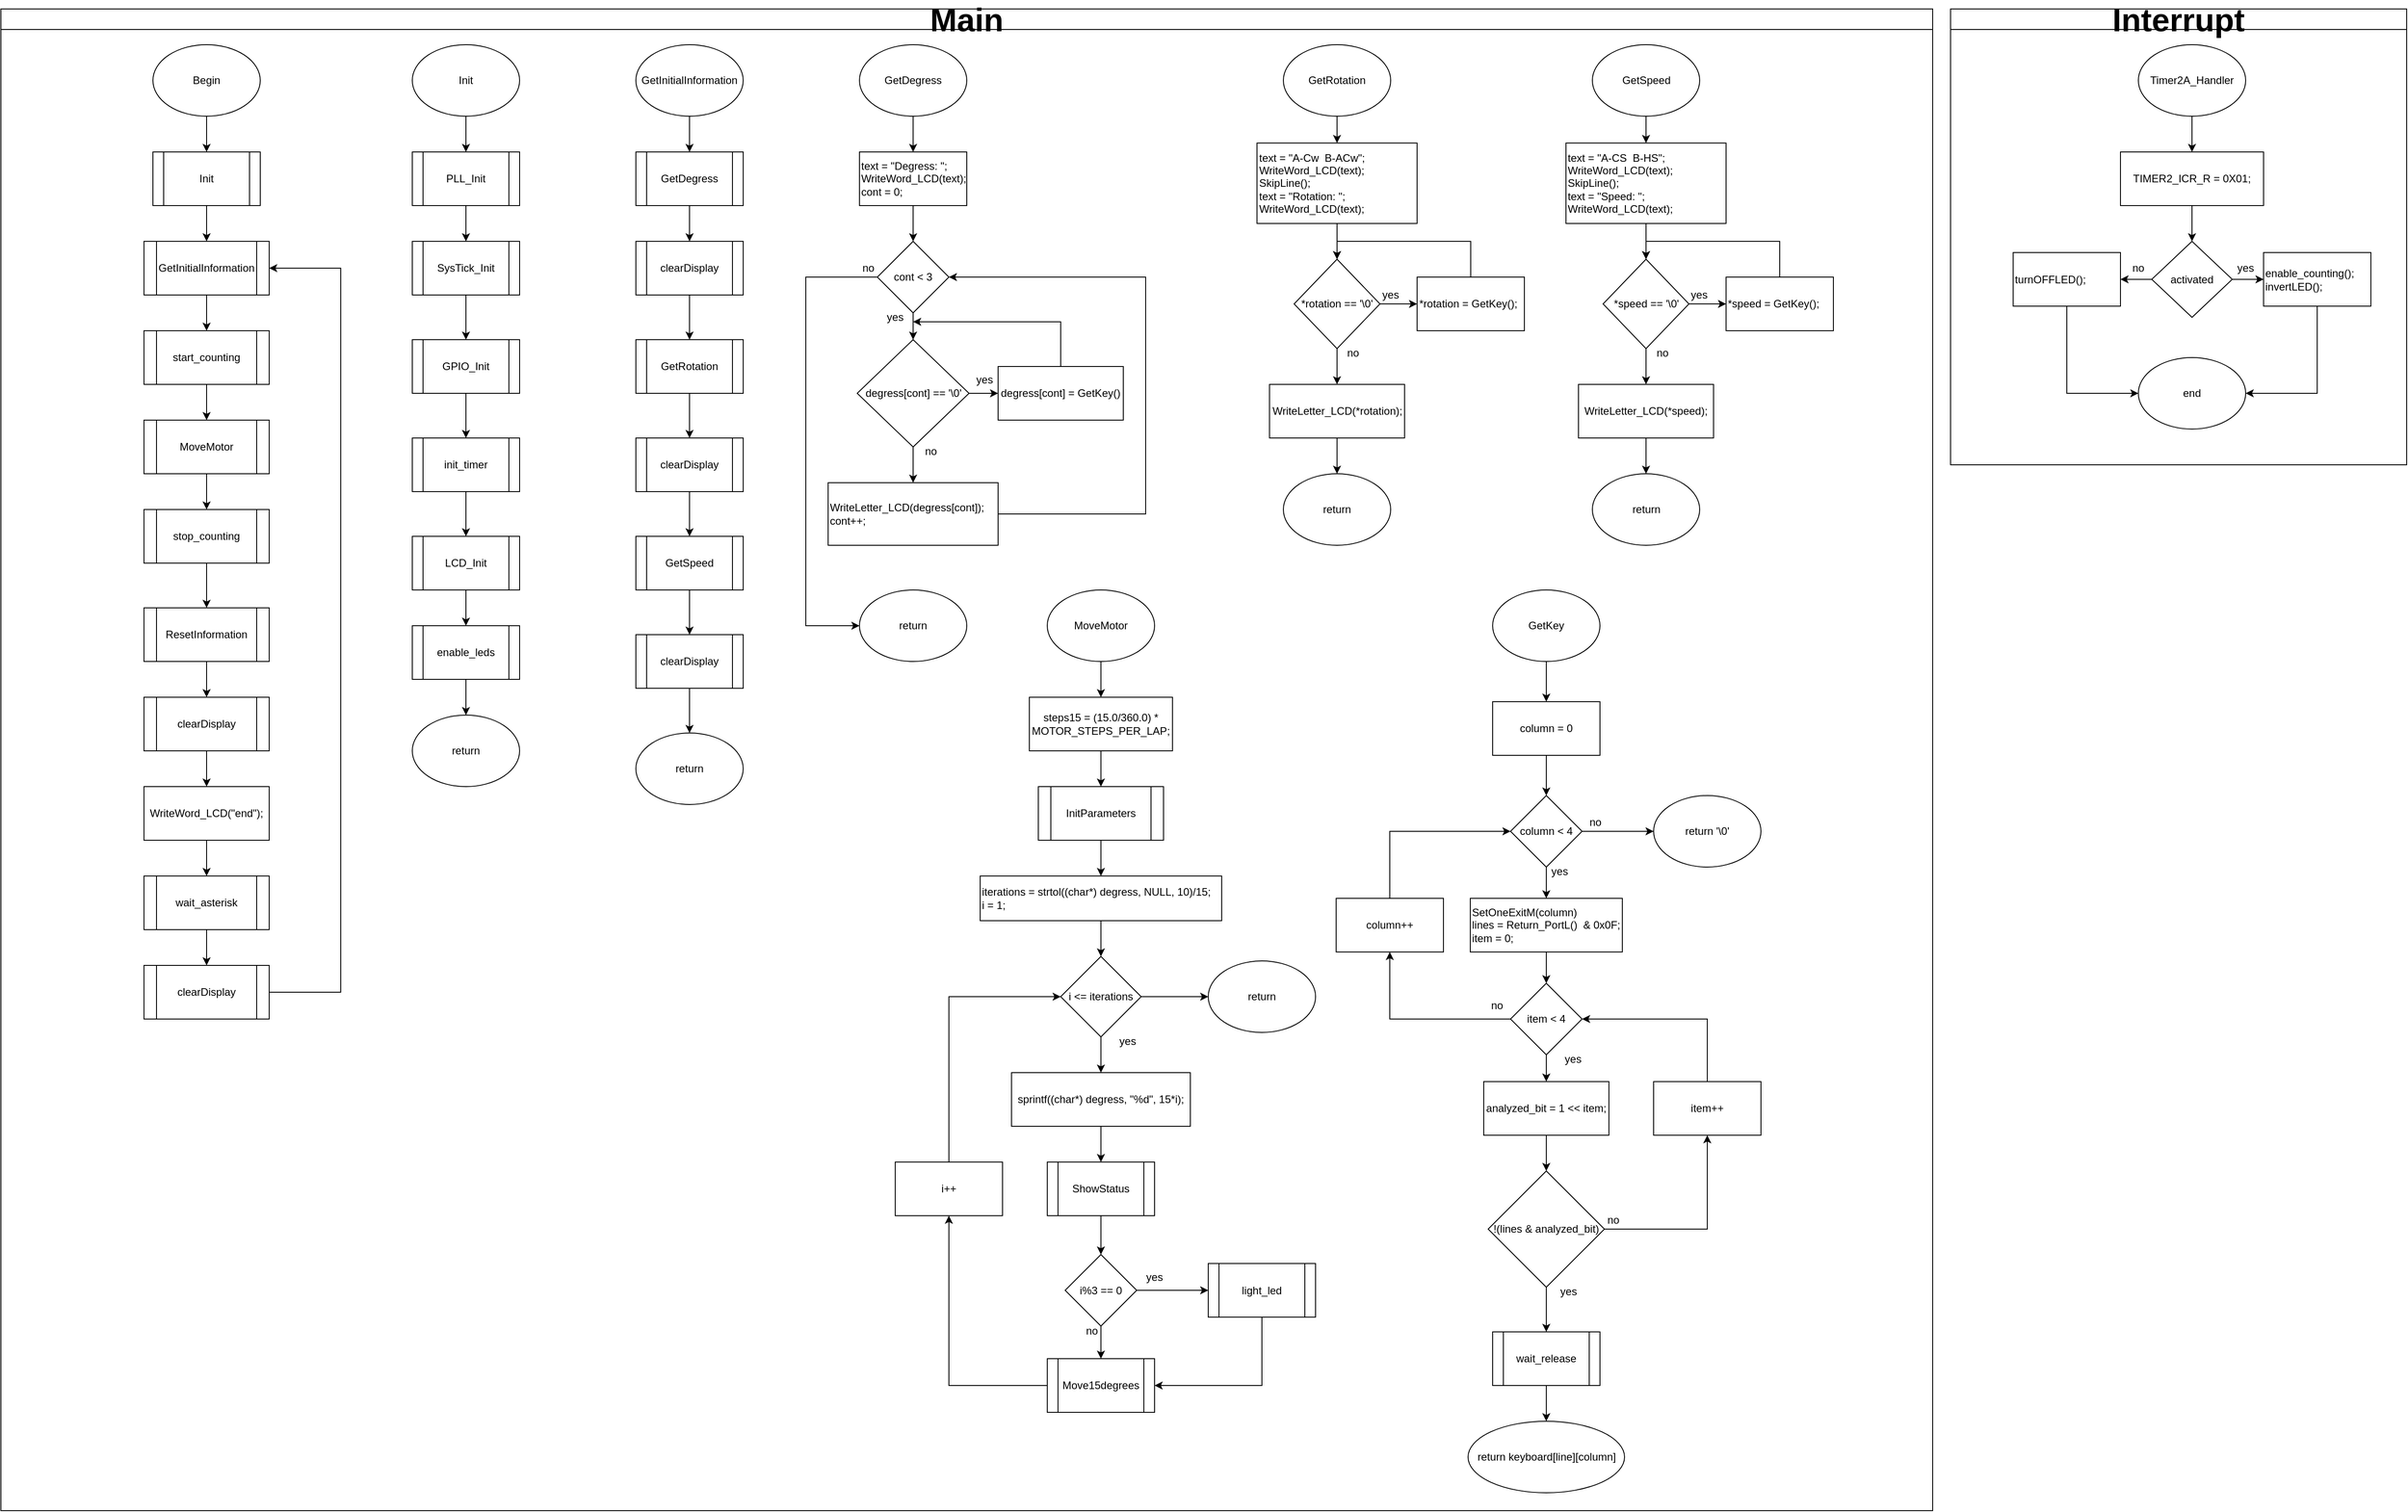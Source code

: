 <mxfile version="27.0.2">
  <diagram name="Página-1" id="Y13zEhSUvKyA1kbf8jqm">
    <mxGraphModel dx="2852" dy="1682" grid="1" gridSize="10" guides="1" tooltips="1" connect="1" arrows="1" fold="1" page="1" pageScale="1" pageWidth="827" pageHeight="1169" math="0" shadow="0">
      <root>
        <mxCell id="0" />
        <mxCell id="1" parent="0" />
        <mxCell id="wUy12PtvqzkG1ojgJyZm-18" style="edgeStyle=orthogonalEdgeStyle;rounded=0;orthogonalLoop=1;jettySize=auto;html=1;exitX=0.5;exitY=1;exitDx=0;exitDy=0;entryX=0.5;entryY=0;entryDx=0;entryDy=0;" parent="1" source="wUy12PtvqzkG1ojgJyZm-1" target="wUy12PtvqzkG1ojgJyZm-3" edge="1">
          <mxGeometry relative="1" as="geometry" />
        </mxCell>
        <mxCell id="wUy12PtvqzkG1ojgJyZm-1" value="Begin" style="ellipse;whiteSpace=wrap;html=1;" parent="1" vertex="1">
          <mxGeometry x="270" y="50" width="120" height="80" as="geometry" />
        </mxCell>
        <mxCell id="wUy12PtvqzkG1ojgJyZm-128" style="edgeStyle=orthogonalEdgeStyle;rounded=0;orthogonalLoop=1;jettySize=auto;html=1;exitX=0.5;exitY=1;exitDx=0;exitDy=0;entryX=0.5;entryY=0;entryDx=0;entryDy=0;" parent="1" source="wUy12PtvqzkG1ojgJyZm-3" target="wUy12PtvqzkG1ojgJyZm-19" edge="1">
          <mxGeometry relative="1" as="geometry" />
        </mxCell>
        <mxCell id="wUy12PtvqzkG1ojgJyZm-3" value="Init" style="shape=process;whiteSpace=wrap;html=1;backgroundOutline=1;" parent="1" vertex="1">
          <mxGeometry x="270" y="170" width="120" height="60" as="geometry" />
        </mxCell>
        <mxCell id="wUy12PtvqzkG1ojgJyZm-12" style="edgeStyle=orthogonalEdgeStyle;rounded=0;orthogonalLoop=1;jettySize=auto;html=1;exitX=0.5;exitY=1;exitDx=0;exitDy=0;entryX=0.5;entryY=0;entryDx=0;entryDy=0;" parent="1" source="wUy12PtvqzkG1ojgJyZm-6" target="wUy12PtvqzkG1ojgJyZm-7" edge="1">
          <mxGeometry relative="1" as="geometry" />
        </mxCell>
        <mxCell id="wUy12PtvqzkG1ojgJyZm-6" value="Init" style="ellipse;whiteSpace=wrap;html=1;" parent="1" vertex="1">
          <mxGeometry x="560" y="50" width="120" height="80" as="geometry" />
        </mxCell>
        <mxCell id="wUy12PtvqzkG1ojgJyZm-13" style="edgeStyle=orthogonalEdgeStyle;rounded=0;orthogonalLoop=1;jettySize=auto;html=1;exitX=0.5;exitY=1;exitDx=0;exitDy=0;entryX=0.5;entryY=0;entryDx=0;entryDy=0;" parent="1" source="wUy12PtvqzkG1ojgJyZm-7" target="wUy12PtvqzkG1ojgJyZm-8" edge="1">
          <mxGeometry relative="1" as="geometry" />
        </mxCell>
        <mxCell id="wUy12PtvqzkG1ojgJyZm-7" value="PLL_Init" style="shape=process;whiteSpace=wrap;html=1;backgroundOutline=1;" parent="1" vertex="1">
          <mxGeometry x="560" y="170" width="120" height="60" as="geometry" />
        </mxCell>
        <mxCell id="wUy12PtvqzkG1ojgJyZm-14" style="edgeStyle=orthogonalEdgeStyle;rounded=0;orthogonalLoop=1;jettySize=auto;html=1;exitX=0.5;exitY=1;exitDx=0;exitDy=0;entryX=0.5;entryY=0;entryDx=0;entryDy=0;" parent="1" source="wUy12PtvqzkG1ojgJyZm-8" target="wUy12PtvqzkG1ojgJyZm-9" edge="1">
          <mxGeometry relative="1" as="geometry" />
        </mxCell>
        <mxCell id="wUy12PtvqzkG1ojgJyZm-8" value="SysTick_Init" style="shape=process;whiteSpace=wrap;html=1;backgroundOutline=1;" parent="1" vertex="1">
          <mxGeometry x="560" y="270" width="120" height="60" as="geometry" />
        </mxCell>
        <mxCell id="Bf1PdaGu2HDzw7wM5zyE-2" style="edgeStyle=orthogonalEdgeStyle;rounded=0;orthogonalLoop=1;jettySize=auto;html=1;exitX=0.5;exitY=1;exitDx=0;exitDy=0;entryX=0.5;entryY=0;entryDx=0;entryDy=0;" edge="1" parent="1" source="wUy12PtvqzkG1ojgJyZm-9" target="Bf1PdaGu2HDzw7wM5zyE-1">
          <mxGeometry relative="1" as="geometry" />
        </mxCell>
        <mxCell id="wUy12PtvqzkG1ojgJyZm-9" value="GPIO_Init" style="shape=process;whiteSpace=wrap;html=1;backgroundOutline=1;" parent="1" vertex="1">
          <mxGeometry x="560" y="380" width="120" height="60" as="geometry" />
        </mxCell>
        <mxCell id="Kmnybp7kCk9ve4D-O_ol-2" style="edgeStyle=orthogonalEdgeStyle;rounded=0;orthogonalLoop=1;jettySize=auto;html=1;exitX=0.5;exitY=1;exitDx=0;exitDy=0;entryX=0.5;entryY=0;entryDx=0;entryDy=0;" parent="1" source="wUy12PtvqzkG1ojgJyZm-10" target="Kmnybp7kCk9ve4D-O_ol-1" edge="1">
          <mxGeometry relative="1" as="geometry" />
        </mxCell>
        <mxCell id="wUy12PtvqzkG1ojgJyZm-10" value="LCD_Init" style="shape=process;whiteSpace=wrap;html=1;backgroundOutline=1;" parent="1" vertex="1">
          <mxGeometry x="560" y="600" width="120" height="60" as="geometry" />
        </mxCell>
        <mxCell id="wUy12PtvqzkG1ojgJyZm-16" value="return" style="ellipse;whiteSpace=wrap;html=1;" parent="1" vertex="1">
          <mxGeometry x="560" y="800" width="120" height="80" as="geometry" />
        </mxCell>
        <mxCell id="Bf1PdaGu2HDzw7wM5zyE-5" style="edgeStyle=orthogonalEdgeStyle;rounded=0;orthogonalLoop=1;jettySize=auto;html=1;exitX=0.5;exitY=1;exitDx=0;exitDy=0;entryX=0.5;entryY=0;entryDx=0;entryDy=0;" edge="1" parent="1" source="wUy12PtvqzkG1ojgJyZm-19" target="Bf1PdaGu2HDzw7wM5zyE-4">
          <mxGeometry relative="1" as="geometry" />
        </mxCell>
        <mxCell id="wUy12PtvqzkG1ojgJyZm-19" value="GetInitialInformation" style="shape=process;whiteSpace=wrap;html=1;backgroundOutline=1;" parent="1" vertex="1">
          <mxGeometry x="260" y="270" width="140" height="60" as="geometry" />
        </mxCell>
        <mxCell id="wUy12PtvqzkG1ojgJyZm-30" style="edgeStyle=orthogonalEdgeStyle;rounded=0;orthogonalLoop=1;jettySize=auto;html=1;exitX=0.5;exitY=1;exitDx=0;exitDy=0;entryX=0.5;entryY=0;entryDx=0;entryDy=0;" parent="1" source="wUy12PtvqzkG1ojgJyZm-20" target="wUy12PtvqzkG1ojgJyZm-21" edge="1">
          <mxGeometry relative="1" as="geometry" />
        </mxCell>
        <mxCell id="wUy12PtvqzkG1ojgJyZm-20" value="GetInitialInformation" style="ellipse;whiteSpace=wrap;html=1;" parent="1" vertex="1">
          <mxGeometry x="810" y="50" width="120" height="80" as="geometry" />
        </mxCell>
        <mxCell id="wUy12PtvqzkG1ojgJyZm-31" style="edgeStyle=orthogonalEdgeStyle;rounded=0;orthogonalLoop=1;jettySize=auto;html=1;exitX=0.5;exitY=1;exitDx=0;exitDy=0;entryX=0.5;entryY=0;entryDx=0;entryDy=0;" parent="1" source="wUy12PtvqzkG1ojgJyZm-21" target="wUy12PtvqzkG1ojgJyZm-23" edge="1">
          <mxGeometry relative="1" as="geometry" />
        </mxCell>
        <mxCell id="wUy12PtvqzkG1ojgJyZm-21" value="GetDegress" style="shape=process;whiteSpace=wrap;html=1;backgroundOutline=1;" parent="1" vertex="1">
          <mxGeometry x="810" y="170" width="120" height="60" as="geometry" />
        </mxCell>
        <mxCell id="wUy12PtvqzkG1ojgJyZm-32" style="edgeStyle=orthogonalEdgeStyle;rounded=0;orthogonalLoop=1;jettySize=auto;html=1;exitX=0.5;exitY=1;exitDx=0;exitDy=0;entryX=0.5;entryY=0;entryDx=0;entryDy=0;" parent="1" source="wUy12PtvqzkG1ojgJyZm-23" target="wUy12PtvqzkG1ojgJyZm-24" edge="1">
          <mxGeometry relative="1" as="geometry" />
        </mxCell>
        <mxCell id="wUy12PtvqzkG1ojgJyZm-23" value="clearDisplay" style="shape=process;whiteSpace=wrap;html=1;backgroundOutline=1;" parent="1" vertex="1">
          <mxGeometry x="810" y="270" width="120" height="60" as="geometry" />
        </mxCell>
        <mxCell id="wUy12PtvqzkG1ojgJyZm-33" style="edgeStyle=orthogonalEdgeStyle;rounded=0;orthogonalLoop=1;jettySize=auto;html=1;exitX=0.5;exitY=1;exitDx=0;exitDy=0;entryX=0.5;entryY=0;entryDx=0;entryDy=0;" parent="1" source="wUy12PtvqzkG1ojgJyZm-24" target="wUy12PtvqzkG1ojgJyZm-25" edge="1">
          <mxGeometry relative="1" as="geometry" />
        </mxCell>
        <mxCell id="wUy12PtvqzkG1ojgJyZm-24" value="GetRotation" style="shape=process;whiteSpace=wrap;html=1;backgroundOutline=1;" parent="1" vertex="1">
          <mxGeometry x="810" y="380" width="120" height="60" as="geometry" />
        </mxCell>
        <mxCell id="wUy12PtvqzkG1ojgJyZm-34" style="edgeStyle=orthogonalEdgeStyle;rounded=0;orthogonalLoop=1;jettySize=auto;html=1;exitX=0.5;exitY=1;exitDx=0;exitDy=0;entryX=0.5;entryY=0;entryDx=0;entryDy=0;" parent="1" source="wUy12PtvqzkG1ojgJyZm-25" target="wUy12PtvqzkG1ojgJyZm-26" edge="1">
          <mxGeometry relative="1" as="geometry" />
        </mxCell>
        <mxCell id="wUy12PtvqzkG1ojgJyZm-25" value="clearDisplay" style="shape=process;whiteSpace=wrap;html=1;backgroundOutline=1;" parent="1" vertex="1">
          <mxGeometry x="810" y="490" width="120" height="60" as="geometry" />
        </mxCell>
        <mxCell id="wUy12PtvqzkG1ojgJyZm-35" style="edgeStyle=orthogonalEdgeStyle;rounded=0;orthogonalLoop=1;jettySize=auto;html=1;exitX=0.5;exitY=1;exitDx=0;exitDy=0;entryX=0.5;entryY=0;entryDx=0;entryDy=0;" parent="1" source="wUy12PtvqzkG1ojgJyZm-26" target="wUy12PtvqzkG1ojgJyZm-27" edge="1">
          <mxGeometry relative="1" as="geometry" />
        </mxCell>
        <mxCell id="wUy12PtvqzkG1ojgJyZm-26" value="GetSpeed" style="shape=process;whiteSpace=wrap;html=1;backgroundOutline=1;" parent="1" vertex="1">
          <mxGeometry x="810" y="600" width="120" height="60" as="geometry" />
        </mxCell>
        <mxCell id="wUy12PtvqzkG1ojgJyZm-36" style="edgeStyle=orthogonalEdgeStyle;rounded=0;orthogonalLoop=1;jettySize=auto;html=1;exitX=0.5;exitY=1;exitDx=0;exitDy=0;entryX=0.5;entryY=0;entryDx=0;entryDy=0;" parent="1" source="wUy12PtvqzkG1ojgJyZm-27" target="wUy12PtvqzkG1ojgJyZm-29" edge="1">
          <mxGeometry relative="1" as="geometry" />
        </mxCell>
        <mxCell id="wUy12PtvqzkG1ojgJyZm-27" value="clearDisplay" style="shape=process;whiteSpace=wrap;html=1;backgroundOutline=1;" parent="1" vertex="1">
          <mxGeometry x="810" y="710" width="120" height="60" as="geometry" />
        </mxCell>
        <mxCell id="wUy12PtvqzkG1ojgJyZm-29" value="return" style="ellipse;whiteSpace=wrap;html=1;" parent="1" vertex="1">
          <mxGeometry x="810" y="820" width="120" height="80" as="geometry" />
        </mxCell>
        <mxCell id="wUy12PtvqzkG1ojgJyZm-50" style="edgeStyle=orthogonalEdgeStyle;rounded=0;orthogonalLoop=1;jettySize=auto;html=1;exitX=0.5;exitY=1;exitDx=0;exitDy=0;entryX=0.5;entryY=0;entryDx=0;entryDy=0;" parent="1" source="wUy12PtvqzkG1ojgJyZm-37" target="wUy12PtvqzkG1ojgJyZm-38" edge="1">
          <mxGeometry relative="1" as="geometry" />
        </mxCell>
        <mxCell id="wUy12PtvqzkG1ojgJyZm-37" value="GetDegress" style="ellipse;whiteSpace=wrap;html=1;" parent="1" vertex="1">
          <mxGeometry x="1060" y="50" width="120" height="80" as="geometry" />
        </mxCell>
        <mxCell id="wUy12PtvqzkG1ojgJyZm-51" style="edgeStyle=orthogonalEdgeStyle;rounded=0;orthogonalLoop=1;jettySize=auto;html=1;exitX=0.5;exitY=1;exitDx=0;exitDy=0;entryX=0.5;entryY=0;entryDx=0;entryDy=0;" parent="1" source="wUy12PtvqzkG1ojgJyZm-38" target="wUy12PtvqzkG1ojgJyZm-40" edge="1">
          <mxGeometry relative="1" as="geometry" />
        </mxCell>
        <mxCell id="wUy12PtvqzkG1ojgJyZm-38" value="text = &quot;Degress: &quot;;&lt;div&gt;WriteWord_LCD(text);&lt;/div&gt;&lt;div style=&quot;&quot;&gt;cont = 0;&lt;/div&gt;" style="rounded=0;whiteSpace=wrap;html=1;align=left;" parent="1" vertex="1">
          <mxGeometry x="1060" y="170" width="120" height="60" as="geometry" />
        </mxCell>
        <mxCell id="wUy12PtvqzkG1ojgJyZm-47" style="edgeStyle=orthogonalEdgeStyle;rounded=0;orthogonalLoop=1;jettySize=auto;html=1;exitX=0.5;exitY=1;exitDx=0;exitDy=0;entryX=0.5;entryY=0;entryDx=0;entryDy=0;" parent="1" source="wUy12PtvqzkG1ojgJyZm-40" target="wUy12PtvqzkG1ojgJyZm-41" edge="1">
          <mxGeometry relative="1" as="geometry" />
        </mxCell>
        <mxCell id="wUy12PtvqzkG1ojgJyZm-53" style="edgeStyle=orthogonalEdgeStyle;rounded=0;orthogonalLoop=1;jettySize=auto;html=1;exitX=0;exitY=0.5;exitDx=0;exitDy=0;entryX=0;entryY=0.5;entryDx=0;entryDy=0;" parent="1" source="wUy12PtvqzkG1ojgJyZm-40" target="wUy12PtvqzkG1ojgJyZm-52" edge="1">
          <mxGeometry relative="1" as="geometry">
            <Array as="points">
              <mxPoint x="1000" y="310" />
              <mxPoint x="1000" y="700" />
            </Array>
          </mxGeometry>
        </mxCell>
        <mxCell id="wUy12PtvqzkG1ojgJyZm-40" value="cont &amp;lt; 3" style="rhombus;whiteSpace=wrap;html=1;" parent="1" vertex="1">
          <mxGeometry x="1080" y="270" width="80" height="80" as="geometry" />
        </mxCell>
        <mxCell id="wUy12PtvqzkG1ojgJyZm-45" style="edgeStyle=orthogonalEdgeStyle;rounded=0;orthogonalLoop=1;jettySize=auto;html=1;exitX=1;exitY=0.5;exitDx=0;exitDy=0;entryX=0;entryY=0.5;entryDx=0;entryDy=0;" parent="1" source="wUy12PtvqzkG1ojgJyZm-41" target="wUy12PtvqzkG1ojgJyZm-43" edge="1">
          <mxGeometry relative="1" as="geometry" />
        </mxCell>
        <mxCell id="wUy12PtvqzkG1ojgJyZm-48" style="edgeStyle=orthogonalEdgeStyle;rounded=0;orthogonalLoop=1;jettySize=auto;html=1;exitX=0.5;exitY=1;exitDx=0;exitDy=0;entryX=0.5;entryY=0;entryDx=0;entryDy=0;" parent="1" source="wUy12PtvqzkG1ojgJyZm-41" target="wUy12PtvqzkG1ojgJyZm-44" edge="1">
          <mxGeometry relative="1" as="geometry" />
        </mxCell>
        <mxCell id="wUy12PtvqzkG1ojgJyZm-41" value="degress[cont] == &#39;\0&#39;" style="rhombus;whiteSpace=wrap;html=1;" parent="1" vertex="1">
          <mxGeometry x="1057.5" y="380" width="125" height="120" as="geometry" />
        </mxCell>
        <mxCell id="wUy12PtvqzkG1ojgJyZm-46" style="edgeStyle=orthogonalEdgeStyle;rounded=0;orthogonalLoop=1;jettySize=auto;html=1;exitX=0.5;exitY=0;exitDx=0;exitDy=0;entryX=0.5;entryY=0;entryDx=0;entryDy=0;" parent="1" source="wUy12PtvqzkG1ojgJyZm-43" edge="1">
          <mxGeometry relative="1" as="geometry">
            <mxPoint x="1285" y="390" as="sourcePoint" />
            <mxPoint x="1120" y="360" as="targetPoint" />
            <Array as="points">
              <mxPoint x="1285" y="360" />
            </Array>
          </mxGeometry>
        </mxCell>
        <mxCell id="wUy12PtvqzkG1ojgJyZm-43" value="degress[cont] = GetKey()" style="rounded=0;whiteSpace=wrap;html=1;" parent="1" vertex="1">
          <mxGeometry x="1215" y="410" width="140" height="60" as="geometry" />
        </mxCell>
        <mxCell id="wUy12PtvqzkG1ojgJyZm-49" style="edgeStyle=orthogonalEdgeStyle;rounded=0;orthogonalLoop=1;jettySize=auto;html=1;exitX=1;exitY=0.5;exitDx=0;exitDy=0;entryX=1;entryY=0.5;entryDx=0;entryDy=0;" parent="1" source="wUy12PtvqzkG1ojgJyZm-44" target="wUy12PtvqzkG1ojgJyZm-40" edge="1">
          <mxGeometry relative="1" as="geometry">
            <Array as="points">
              <mxPoint x="1380" y="575" />
              <mxPoint x="1380" y="310" />
            </Array>
          </mxGeometry>
        </mxCell>
        <mxCell id="wUy12PtvqzkG1ojgJyZm-44" value="WriteLetter_LCD(degress[cont]);&lt;div&gt;cont++;&lt;/div&gt;" style="rounded=0;whiteSpace=wrap;html=1;align=left;" parent="1" vertex="1">
          <mxGeometry x="1025" y="540" width="190" height="70" as="geometry" />
        </mxCell>
        <mxCell id="wUy12PtvqzkG1ojgJyZm-52" value="return" style="ellipse;whiteSpace=wrap;html=1;" parent="1" vertex="1">
          <mxGeometry x="1060" y="660" width="120" height="80" as="geometry" />
        </mxCell>
        <mxCell id="wUy12PtvqzkG1ojgJyZm-54" value="yes" style="text;html=1;align=center;verticalAlign=middle;whiteSpace=wrap;rounded=0;" parent="1" vertex="1">
          <mxGeometry x="1070" y="340" width="60" height="30" as="geometry" />
        </mxCell>
        <mxCell id="wUy12PtvqzkG1ojgJyZm-56" value="yes" style="text;html=1;align=center;verticalAlign=middle;whiteSpace=wrap;rounded=0;" parent="1" vertex="1">
          <mxGeometry x="1170" y="410" width="60" height="30" as="geometry" />
        </mxCell>
        <mxCell id="wUy12PtvqzkG1ojgJyZm-57" value="no" style="text;html=1;align=center;verticalAlign=middle;whiteSpace=wrap;rounded=0;" parent="1" vertex="1">
          <mxGeometry x="1040" y="285" width="60" height="30" as="geometry" />
        </mxCell>
        <mxCell id="wUy12PtvqzkG1ojgJyZm-59" value="no" style="text;html=1;align=center;verticalAlign=middle;whiteSpace=wrap;rounded=0;" parent="1" vertex="1">
          <mxGeometry x="1110" y="490" width="60" height="30" as="geometry" />
        </mxCell>
        <mxCell id="wUy12PtvqzkG1ojgJyZm-66" style="edgeStyle=orthogonalEdgeStyle;rounded=0;orthogonalLoop=1;jettySize=auto;html=1;exitX=0.5;exitY=1;exitDx=0;exitDy=0;entryX=0.5;entryY=0;entryDx=0;entryDy=0;" parent="1" source="wUy12PtvqzkG1ojgJyZm-61" target="wUy12PtvqzkG1ojgJyZm-63" edge="1">
          <mxGeometry relative="1" as="geometry" />
        </mxCell>
        <mxCell id="wUy12PtvqzkG1ojgJyZm-61" value="GetRotation" style="ellipse;whiteSpace=wrap;html=1;" parent="1" vertex="1">
          <mxGeometry x="1534" y="50" width="120" height="80" as="geometry" />
        </mxCell>
        <mxCell id="wUy12PtvqzkG1ojgJyZm-67" style="edgeStyle=orthogonalEdgeStyle;rounded=0;orthogonalLoop=1;jettySize=auto;html=1;exitX=0.5;exitY=1;exitDx=0;exitDy=0;entryX=0.5;entryY=0;entryDx=0;entryDy=0;" parent="1" source="wUy12PtvqzkG1ojgJyZm-63" target="wUy12PtvqzkG1ojgJyZm-64" edge="1">
          <mxGeometry relative="1" as="geometry" />
        </mxCell>
        <mxCell id="wUy12PtvqzkG1ojgJyZm-63" value="text = &quot;A-Cw&amp;nbsp; B-ACw&quot;;&lt;div&gt;WriteWord_LCD(text);&lt;/div&gt;&lt;div&gt;SkipLine();&lt;/div&gt;&lt;div&gt;text = &quot;Rotation: &quot;;&lt;/div&gt;&lt;div style=&quot;&quot;&gt;WriteWord_LCD(text);&lt;/div&gt;" style="rounded=0;whiteSpace=wrap;html=1;align=left;" parent="1" vertex="1">
          <mxGeometry x="1504.5" y="160" width="179" height="90" as="geometry" />
        </mxCell>
        <mxCell id="wUy12PtvqzkG1ojgJyZm-68" style="edgeStyle=orthogonalEdgeStyle;rounded=0;orthogonalLoop=1;jettySize=auto;html=1;exitX=1;exitY=0.5;exitDx=0;exitDy=0;entryX=0;entryY=0.5;entryDx=0;entryDy=0;" parent="1" source="wUy12PtvqzkG1ojgJyZm-64" target="wUy12PtvqzkG1ojgJyZm-65" edge="1">
          <mxGeometry relative="1" as="geometry" />
        </mxCell>
        <mxCell id="wUy12PtvqzkG1ojgJyZm-72" style="edgeStyle=orthogonalEdgeStyle;rounded=0;orthogonalLoop=1;jettySize=auto;html=1;exitX=0.5;exitY=1;exitDx=0;exitDy=0;entryX=0.5;entryY=0;entryDx=0;entryDy=0;" parent="1" source="wUy12PtvqzkG1ojgJyZm-64" target="wUy12PtvqzkG1ojgJyZm-71" edge="1">
          <mxGeometry relative="1" as="geometry" />
        </mxCell>
        <mxCell id="wUy12PtvqzkG1ojgJyZm-64" value="*rotation == &#39;\0&#39;" style="rhombus;whiteSpace=wrap;html=1;" parent="1" vertex="1">
          <mxGeometry x="1546" y="290" width="96" height="100" as="geometry" />
        </mxCell>
        <mxCell id="wUy12PtvqzkG1ojgJyZm-69" style="edgeStyle=orthogonalEdgeStyle;rounded=0;orthogonalLoop=1;jettySize=auto;html=1;exitX=0.5;exitY=0;exitDx=0;exitDy=0;entryX=0.5;entryY=0;entryDx=0;entryDy=0;" parent="1" source="wUy12PtvqzkG1ojgJyZm-65" target="wUy12PtvqzkG1ojgJyZm-64" edge="1">
          <mxGeometry relative="1" as="geometry">
            <Array as="points">
              <mxPoint x="1744" y="270" />
              <mxPoint x="1594" y="270" />
            </Array>
          </mxGeometry>
        </mxCell>
        <mxCell id="wUy12PtvqzkG1ojgJyZm-65" value="*rotation = GetKey();" style="rounded=0;whiteSpace=wrap;html=1;align=left;" parent="1" vertex="1">
          <mxGeometry x="1683.5" y="310" width="120" height="60" as="geometry" />
        </mxCell>
        <mxCell id="wUy12PtvqzkG1ojgJyZm-70" value="yes" style="text;html=1;align=center;verticalAlign=middle;whiteSpace=wrap;rounded=0;" parent="1" vertex="1">
          <mxGeometry x="1623.5" y="315" width="60" height="30" as="geometry" />
        </mxCell>
        <mxCell id="wUy12PtvqzkG1ojgJyZm-74" style="edgeStyle=orthogonalEdgeStyle;rounded=0;orthogonalLoop=1;jettySize=auto;html=1;exitX=0.5;exitY=1;exitDx=0;exitDy=0;entryX=0.5;entryY=0;entryDx=0;entryDy=0;" parent="1" source="wUy12PtvqzkG1ojgJyZm-71" target="wUy12PtvqzkG1ojgJyZm-73" edge="1">
          <mxGeometry relative="1" as="geometry" />
        </mxCell>
        <mxCell id="wUy12PtvqzkG1ojgJyZm-71" value="WriteLetter_LCD(*rotation);" style="rounded=0;whiteSpace=wrap;html=1;align=center;" parent="1" vertex="1">
          <mxGeometry x="1518.5" y="430" width="151" height="60" as="geometry" />
        </mxCell>
        <mxCell id="wUy12PtvqzkG1ojgJyZm-73" value="return" style="ellipse;whiteSpace=wrap;html=1;" parent="1" vertex="1">
          <mxGeometry x="1534" y="530" width="120" height="80" as="geometry" />
        </mxCell>
        <mxCell id="wUy12PtvqzkG1ojgJyZm-75" style="edgeStyle=orthogonalEdgeStyle;rounded=0;orthogonalLoop=1;jettySize=auto;html=1;exitX=0.5;exitY=1;exitDx=0;exitDy=0;entryX=0.5;entryY=0;entryDx=0;entryDy=0;" parent="1" source="wUy12PtvqzkG1ojgJyZm-76" target="wUy12PtvqzkG1ojgJyZm-78" edge="1">
          <mxGeometry relative="1" as="geometry" />
        </mxCell>
        <mxCell id="wUy12PtvqzkG1ojgJyZm-76" value="GetSpeed" style="ellipse;whiteSpace=wrap;html=1;" parent="1" vertex="1">
          <mxGeometry x="1879.5" y="50" width="120" height="80" as="geometry" />
        </mxCell>
        <mxCell id="wUy12PtvqzkG1ojgJyZm-77" style="edgeStyle=orthogonalEdgeStyle;rounded=0;orthogonalLoop=1;jettySize=auto;html=1;exitX=0.5;exitY=1;exitDx=0;exitDy=0;entryX=0.5;entryY=0;entryDx=0;entryDy=0;" parent="1" source="wUy12PtvqzkG1ojgJyZm-78" target="wUy12PtvqzkG1ojgJyZm-81" edge="1">
          <mxGeometry relative="1" as="geometry" />
        </mxCell>
        <mxCell id="wUy12PtvqzkG1ojgJyZm-78" value="text = &quot;A-CS&amp;nbsp; B-HS&quot;;&lt;div&gt;WriteWord_LCD(text);&lt;/div&gt;&lt;div&gt;SkipLine();&lt;/div&gt;&lt;div&gt;text = &quot;Speed: &quot;;&lt;/div&gt;&lt;div style=&quot;&quot;&gt;WriteWord_LCD(text);&lt;/div&gt;" style="rounded=0;whiteSpace=wrap;html=1;align=left;" parent="1" vertex="1">
          <mxGeometry x="1850" y="160" width="179" height="90" as="geometry" />
        </mxCell>
        <mxCell id="wUy12PtvqzkG1ojgJyZm-79" style="edgeStyle=orthogonalEdgeStyle;rounded=0;orthogonalLoop=1;jettySize=auto;html=1;exitX=1;exitY=0.5;exitDx=0;exitDy=0;entryX=0;entryY=0.5;entryDx=0;entryDy=0;" parent="1" source="wUy12PtvqzkG1ojgJyZm-81" target="wUy12PtvqzkG1ojgJyZm-83" edge="1">
          <mxGeometry relative="1" as="geometry" />
        </mxCell>
        <mxCell id="wUy12PtvqzkG1ojgJyZm-80" style="edgeStyle=orthogonalEdgeStyle;rounded=0;orthogonalLoop=1;jettySize=auto;html=1;exitX=0.5;exitY=1;exitDx=0;exitDy=0;entryX=0.5;entryY=0;entryDx=0;entryDy=0;" parent="1" source="wUy12PtvqzkG1ojgJyZm-81" target="wUy12PtvqzkG1ojgJyZm-86" edge="1">
          <mxGeometry relative="1" as="geometry" />
        </mxCell>
        <mxCell id="wUy12PtvqzkG1ojgJyZm-81" value="*speed == &#39;\0&#39;" style="rhombus;whiteSpace=wrap;html=1;" parent="1" vertex="1">
          <mxGeometry x="1891.5" y="290" width="96" height="100" as="geometry" />
        </mxCell>
        <mxCell id="wUy12PtvqzkG1ojgJyZm-82" style="edgeStyle=orthogonalEdgeStyle;rounded=0;orthogonalLoop=1;jettySize=auto;html=1;exitX=0.5;exitY=0;exitDx=0;exitDy=0;entryX=0.5;entryY=0;entryDx=0;entryDy=0;" parent="1" source="wUy12PtvqzkG1ojgJyZm-83" target="wUy12PtvqzkG1ojgJyZm-81" edge="1">
          <mxGeometry relative="1" as="geometry">
            <Array as="points">
              <mxPoint x="2089.5" y="270" />
              <mxPoint x="1939.5" y="270" />
            </Array>
          </mxGeometry>
        </mxCell>
        <mxCell id="wUy12PtvqzkG1ojgJyZm-83" value="*speed = GetKey();" style="rounded=0;whiteSpace=wrap;html=1;align=left;" parent="1" vertex="1">
          <mxGeometry x="2029" y="310" width="120" height="60" as="geometry" />
        </mxCell>
        <mxCell id="wUy12PtvqzkG1ojgJyZm-84" value="yes" style="text;html=1;align=center;verticalAlign=middle;whiteSpace=wrap;rounded=0;" parent="1" vertex="1">
          <mxGeometry x="1969" y="315" width="60" height="30" as="geometry" />
        </mxCell>
        <mxCell id="wUy12PtvqzkG1ojgJyZm-85" style="edgeStyle=orthogonalEdgeStyle;rounded=0;orthogonalLoop=1;jettySize=auto;html=1;exitX=0.5;exitY=1;exitDx=0;exitDy=0;entryX=0.5;entryY=0;entryDx=0;entryDy=0;" parent="1" source="wUy12PtvqzkG1ojgJyZm-86" target="wUy12PtvqzkG1ojgJyZm-87" edge="1">
          <mxGeometry relative="1" as="geometry" />
        </mxCell>
        <mxCell id="wUy12PtvqzkG1ojgJyZm-86" value="WriteLetter_LCD(*speed);" style="rounded=0;whiteSpace=wrap;html=1;align=center;" parent="1" vertex="1">
          <mxGeometry x="1864" y="430" width="151" height="60" as="geometry" />
        </mxCell>
        <mxCell id="wUy12PtvqzkG1ojgJyZm-87" value="return" style="ellipse;whiteSpace=wrap;html=1;" parent="1" vertex="1">
          <mxGeometry x="1879.5" y="530" width="120" height="80" as="geometry" />
        </mxCell>
        <mxCell id="wUy12PtvqzkG1ojgJyZm-91" style="edgeStyle=orthogonalEdgeStyle;rounded=0;orthogonalLoop=1;jettySize=auto;html=1;exitX=0.5;exitY=1;exitDx=0;exitDy=0;entryX=0.5;entryY=0;entryDx=0;entryDy=0;" parent="1" source="wUy12PtvqzkG1ojgJyZm-88" target="wUy12PtvqzkG1ojgJyZm-90" edge="1">
          <mxGeometry relative="1" as="geometry" />
        </mxCell>
        <mxCell id="wUy12PtvqzkG1ojgJyZm-88" value="GetKey" style="ellipse;whiteSpace=wrap;html=1;" parent="1" vertex="1">
          <mxGeometry x="1768" y="660" width="120" height="80" as="geometry" />
        </mxCell>
        <mxCell id="wUy12PtvqzkG1ojgJyZm-104" style="edgeStyle=orthogonalEdgeStyle;rounded=0;orthogonalLoop=1;jettySize=auto;html=1;exitX=0.5;exitY=1;exitDx=0;exitDy=0;entryX=0.5;entryY=0;entryDx=0;entryDy=0;" parent="1" source="wUy12PtvqzkG1ojgJyZm-89" target="wUy12PtvqzkG1ojgJyZm-93" edge="1">
          <mxGeometry relative="1" as="geometry" />
        </mxCell>
        <mxCell id="wUy12PtvqzkG1ojgJyZm-118" style="edgeStyle=orthogonalEdgeStyle;rounded=0;orthogonalLoop=1;jettySize=auto;html=1;exitX=1;exitY=0.5;exitDx=0;exitDy=0;" parent="1" source="wUy12PtvqzkG1ojgJyZm-89" target="wUy12PtvqzkG1ojgJyZm-117" edge="1">
          <mxGeometry relative="1" as="geometry" />
        </mxCell>
        <mxCell id="wUy12PtvqzkG1ojgJyZm-89" value="column &amp;lt; 4" style="rhombus;whiteSpace=wrap;html=1;" parent="1" vertex="1">
          <mxGeometry x="1788" y="890" width="80" height="80" as="geometry" />
        </mxCell>
        <mxCell id="wUy12PtvqzkG1ojgJyZm-92" style="edgeStyle=orthogonalEdgeStyle;rounded=0;orthogonalLoop=1;jettySize=auto;html=1;exitX=0.5;exitY=1;exitDx=0;exitDy=0;entryX=0.5;entryY=0;entryDx=0;entryDy=0;" parent="1" source="wUy12PtvqzkG1ojgJyZm-90" target="wUy12PtvqzkG1ojgJyZm-89" edge="1">
          <mxGeometry relative="1" as="geometry" />
        </mxCell>
        <mxCell id="wUy12PtvqzkG1ojgJyZm-90" value="column = 0" style="rounded=0;whiteSpace=wrap;html=1;align=center;" parent="1" vertex="1">
          <mxGeometry x="1768" y="785" width="120" height="60" as="geometry" />
        </mxCell>
        <mxCell id="wUy12PtvqzkG1ojgJyZm-105" style="edgeStyle=orthogonalEdgeStyle;rounded=0;orthogonalLoop=1;jettySize=auto;html=1;exitX=0.5;exitY=1;exitDx=0;exitDy=0;entryX=0.5;entryY=0;entryDx=0;entryDy=0;" parent="1" source="wUy12PtvqzkG1ojgJyZm-93" target="wUy12PtvqzkG1ojgJyZm-97" edge="1">
          <mxGeometry relative="1" as="geometry" />
        </mxCell>
        <mxCell id="wUy12PtvqzkG1ojgJyZm-93" value="SetOneExitM(column)&lt;div&gt;lines = Return_PortL()&amp;nbsp; &amp;amp; 0x0F;&lt;/div&gt;&lt;div&gt;item = 0;&lt;/div&gt;" style="rounded=0;whiteSpace=wrap;html=1;align=left;" parent="1" vertex="1">
          <mxGeometry x="1743" y="1005" width="170" height="60" as="geometry" />
        </mxCell>
        <mxCell id="wUy12PtvqzkG1ojgJyZm-106" style="edgeStyle=orthogonalEdgeStyle;rounded=0;orthogonalLoop=1;jettySize=auto;html=1;exitX=0.5;exitY=1;exitDx=0;exitDy=0;entryX=0.5;entryY=0;entryDx=0;entryDy=0;" parent="1" source="wUy12PtvqzkG1ojgJyZm-97" target="wUy12PtvqzkG1ojgJyZm-98" edge="1">
          <mxGeometry relative="1" as="geometry" />
        </mxCell>
        <mxCell id="wUy12PtvqzkG1ojgJyZm-115" style="edgeStyle=orthogonalEdgeStyle;rounded=0;orthogonalLoop=1;jettySize=auto;html=1;exitX=0;exitY=0.5;exitDx=0;exitDy=0;entryX=0.5;entryY=1;entryDx=0;entryDy=0;" parent="1" source="wUy12PtvqzkG1ojgJyZm-97" target="wUy12PtvqzkG1ojgJyZm-114" edge="1">
          <mxGeometry relative="1" as="geometry" />
        </mxCell>
        <mxCell id="wUy12PtvqzkG1ojgJyZm-97" value="item &amp;lt; 4" style="rhombus;whiteSpace=wrap;html=1;" parent="1" vertex="1">
          <mxGeometry x="1788" y="1100" width="80" height="80" as="geometry" />
        </mxCell>
        <mxCell id="wUy12PtvqzkG1ojgJyZm-107" style="edgeStyle=orthogonalEdgeStyle;rounded=0;orthogonalLoop=1;jettySize=auto;html=1;exitX=0.5;exitY=1;exitDx=0;exitDy=0;entryX=0.5;entryY=0;entryDx=0;entryDy=0;" parent="1" source="wUy12PtvqzkG1ojgJyZm-98" target="wUy12PtvqzkG1ojgJyZm-99" edge="1">
          <mxGeometry relative="1" as="geometry" />
        </mxCell>
        <mxCell id="wUy12PtvqzkG1ojgJyZm-98" value="analyzed_bit = 1 &amp;lt;&amp;lt; item;" style="rounded=0;whiteSpace=wrap;html=1;" parent="1" vertex="1">
          <mxGeometry x="1758" y="1210" width="140" height="60" as="geometry" />
        </mxCell>
        <mxCell id="wUy12PtvqzkG1ojgJyZm-108" style="edgeStyle=orthogonalEdgeStyle;rounded=0;orthogonalLoop=1;jettySize=auto;html=1;exitX=0.5;exitY=1;exitDx=0;exitDy=0;entryX=0.5;entryY=0;entryDx=0;entryDy=0;" parent="1" source="wUy12PtvqzkG1ojgJyZm-99" target="wUy12PtvqzkG1ojgJyZm-102" edge="1">
          <mxGeometry relative="1" as="geometry" />
        </mxCell>
        <mxCell id="wUy12PtvqzkG1ojgJyZm-111" style="edgeStyle=orthogonalEdgeStyle;rounded=0;orthogonalLoop=1;jettySize=auto;html=1;exitX=1;exitY=0.5;exitDx=0;exitDy=0;entryX=0.5;entryY=1;entryDx=0;entryDy=0;" parent="1" source="wUy12PtvqzkG1ojgJyZm-99" target="wUy12PtvqzkG1ojgJyZm-110" edge="1">
          <mxGeometry relative="1" as="geometry" />
        </mxCell>
        <mxCell id="wUy12PtvqzkG1ojgJyZm-99" value="!(lines &amp;amp; analyzed_bit)" style="rhombus;whiteSpace=wrap;html=1;" parent="1" vertex="1">
          <mxGeometry x="1763" y="1310" width="130" height="130" as="geometry" />
        </mxCell>
        <mxCell id="wUy12PtvqzkG1ojgJyZm-109" style="edgeStyle=orthogonalEdgeStyle;rounded=0;orthogonalLoop=1;jettySize=auto;html=1;exitX=0.5;exitY=1;exitDx=0;exitDy=0;entryX=0.5;entryY=0;entryDx=0;entryDy=0;" parent="1" source="wUy12PtvqzkG1ojgJyZm-102" target="wUy12PtvqzkG1ojgJyZm-103" edge="1">
          <mxGeometry relative="1" as="geometry" />
        </mxCell>
        <mxCell id="wUy12PtvqzkG1ojgJyZm-102" value="wait_release" style="shape=process;whiteSpace=wrap;html=1;backgroundOutline=1;" parent="1" vertex="1">
          <mxGeometry x="1768" y="1490" width="120" height="60" as="geometry" />
        </mxCell>
        <mxCell id="wUy12PtvqzkG1ojgJyZm-103" value="return keyboard[line][column]" style="ellipse;whiteSpace=wrap;html=1;" parent="1" vertex="1">
          <mxGeometry x="1740.5" y="1590" width="175" height="80" as="geometry" />
        </mxCell>
        <mxCell id="wUy12PtvqzkG1ojgJyZm-113" style="edgeStyle=orthogonalEdgeStyle;rounded=0;orthogonalLoop=1;jettySize=auto;html=1;exitX=0.5;exitY=0;exitDx=0;exitDy=0;entryX=1;entryY=0.5;entryDx=0;entryDy=0;" parent="1" source="wUy12PtvqzkG1ojgJyZm-110" target="wUy12PtvqzkG1ojgJyZm-97" edge="1">
          <mxGeometry relative="1" as="geometry" />
        </mxCell>
        <mxCell id="wUy12PtvqzkG1ojgJyZm-110" value="item++" style="rounded=0;whiteSpace=wrap;html=1;" parent="1" vertex="1">
          <mxGeometry x="1948" y="1210" width="120" height="60" as="geometry" />
        </mxCell>
        <mxCell id="wUy12PtvqzkG1ojgJyZm-116" style="edgeStyle=orthogonalEdgeStyle;rounded=0;orthogonalLoop=1;jettySize=auto;html=1;exitX=0.5;exitY=0;exitDx=0;exitDy=0;entryX=0;entryY=0.5;entryDx=0;entryDy=0;" parent="1" source="wUy12PtvqzkG1ojgJyZm-114" target="wUy12PtvqzkG1ojgJyZm-89" edge="1">
          <mxGeometry relative="1" as="geometry" />
        </mxCell>
        <mxCell id="wUy12PtvqzkG1ojgJyZm-114" value="column++" style="rounded=0;whiteSpace=wrap;html=1;" parent="1" vertex="1">
          <mxGeometry x="1593" y="1005" width="120" height="60" as="geometry" />
        </mxCell>
        <mxCell id="wUy12PtvqzkG1ojgJyZm-117" value="return &#39;\0&#39;" style="ellipse;whiteSpace=wrap;html=1;" parent="1" vertex="1">
          <mxGeometry x="1948" y="890" width="120" height="80" as="geometry" />
        </mxCell>
        <mxCell id="wUy12PtvqzkG1ojgJyZm-120" value="yes" style="text;html=1;align=center;verticalAlign=middle;whiteSpace=wrap;rounded=0;" parent="1" vertex="1">
          <mxGeometry x="1813" y="960" width="60" height="30" as="geometry" />
        </mxCell>
        <mxCell id="wUy12PtvqzkG1ojgJyZm-121" value="yes" style="text;html=1;align=center;verticalAlign=middle;whiteSpace=wrap;rounded=0;" parent="1" vertex="1">
          <mxGeometry x="1828" y="1170" width="60" height="30" as="geometry" />
        </mxCell>
        <mxCell id="wUy12PtvqzkG1ojgJyZm-122" value="yes" style="text;html=1;align=center;verticalAlign=middle;whiteSpace=wrap;rounded=0;" parent="1" vertex="1">
          <mxGeometry x="1823" y="1430" width="60" height="30" as="geometry" />
        </mxCell>
        <mxCell id="wUy12PtvqzkG1ojgJyZm-123" value="no" style="text;html=1;align=center;verticalAlign=middle;whiteSpace=wrap;rounded=0;" parent="1" vertex="1">
          <mxGeometry x="1582" y="380" width="60" height="30" as="geometry" />
        </mxCell>
        <mxCell id="wUy12PtvqzkG1ojgJyZm-124" value="no" style="text;html=1;align=center;verticalAlign=middle;whiteSpace=wrap;rounded=0;" parent="1" vertex="1">
          <mxGeometry x="1927.5" y="380" width="60" height="30" as="geometry" />
        </mxCell>
        <mxCell id="wUy12PtvqzkG1ojgJyZm-125" value="no" style="text;html=1;align=center;verticalAlign=middle;whiteSpace=wrap;rounded=0;" parent="1" vertex="1">
          <mxGeometry x="1853" y="905" width="60" height="30" as="geometry" />
        </mxCell>
        <mxCell id="wUy12PtvqzkG1ojgJyZm-126" value="no" style="text;html=1;align=center;verticalAlign=middle;whiteSpace=wrap;rounded=0;" parent="1" vertex="1">
          <mxGeometry x="1873" y="1350" width="60" height="30" as="geometry" />
        </mxCell>
        <mxCell id="wUy12PtvqzkG1ojgJyZm-127" value="no" style="text;html=1;align=center;verticalAlign=middle;whiteSpace=wrap;rounded=0;" parent="1" vertex="1">
          <mxGeometry x="1743" y="1110" width="60" height="30" as="geometry" />
        </mxCell>
        <mxCell id="Bf1PdaGu2HDzw7wM5zyE-8" style="edgeStyle=orthogonalEdgeStyle;rounded=0;orthogonalLoop=1;jettySize=auto;html=1;exitX=0.5;exitY=1;exitDx=0;exitDy=0;entryX=0.5;entryY=0;entryDx=0;entryDy=0;" edge="1" parent="1" source="wUy12PtvqzkG1ojgJyZm-129" target="Bf1PdaGu2HDzw7wM5zyE-7">
          <mxGeometry relative="1" as="geometry" />
        </mxCell>
        <mxCell id="wUy12PtvqzkG1ojgJyZm-129" value="MoveMotor" style="shape=process;whiteSpace=wrap;html=1;backgroundOutline=1;" parent="1" vertex="1">
          <mxGeometry x="260" y="470" width="140" height="60" as="geometry" />
        </mxCell>
        <mxCell id="Bf1PdaGu2HDzw7wM5zyE-10" style="edgeStyle=orthogonalEdgeStyle;rounded=0;orthogonalLoop=1;jettySize=auto;html=1;exitX=0.5;exitY=1;exitDx=0;exitDy=0;entryX=0.5;entryY=0;entryDx=0;entryDy=0;" edge="1" parent="1" source="wUy12PtvqzkG1ojgJyZm-130" target="wUy12PtvqzkG1ojgJyZm-131">
          <mxGeometry relative="1" as="geometry" />
        </mxCell>
        <mxCell id="wUy12PtvqzkG1ojgJyZm-130" value="ResetInformation" style="shape=process;whiteSpace=wrap;html=1;backgroundOutline=1;" parent="1" vertex="1">
          <mxGeometry x="260" y="680" width="140" height="60" as="geometry" />
        </mxCell>
        <mxCell id="wUy12PtvqzkG1ojgJyZm-139" style="edgeStyle=orthogonalEdgeStyle;rounded=0;orthogonalLoop=1;jettySize=auto;html=1;exitX=0.5;exitY=1;exitDx=0;exitDy=0;entryX=0.5;entryY=0;entryDx=0;entryDy=0;" parent="1" source="wUy12PtvqzkG1ojgJyZm-131" target="wUy12PtvqzkG1ojgJyZm-133" edge="1">
          <mxGeometry relative="1" as="geometry" />
        </mxCell>
        <mxCell id="wUy12PtvqzkG1ojgJyZm-131" value="clearDisplay" style="shape=process;whiteSpace=wrap;html=1;backgroundOutline=1;" parent="1" vertex="1">
          <mxGeometry x="260" y="780" width="140" height="60" as="geometry" />
        </mxCell>
        <mxCell id="wUy12PtvqzkG1ojgJyZm-140" style="edgeStyle=orthogonalEdgeStyle;rounded=0;orthogonalLoop=1;jettySize=auto;html=1;exitX=0.5;exitY=1;exitDx=0;exitDy=0;entryX=0.5;entryY=0;entryDx=0;entryDy=0;" parent="1" source="wUy12PtvqzkG1ojgJyZm-133" target="wUy12PtvqzkG1ojgJyZm-134" edge="1">
          <mxGeometry relative="1" as="geometry" />
        </mxCell>
        <mxCell id="wUy12PtvqzkG1ojgJyZm-133" value="WriteWord_LCD(&quot;end&quot;);" style="rounded=0;whiteSpace=wrap;html=1;" parent="1" vertex="1">
          <mxGeometry x="260" y="880" width="140" height="60" as="geometry" />
        </mxCell>
        <mxCell id="wUy12PtvqzkG1ojgJyZm-141" style="edgeStyle=orthogonalEdgeStyle;rounded=0;orthogonalLoop=1;jettySize=auto;html=1;exitX=0.5;exitY=1;exitDx=0;exitDy=0;entryX=0.5;entryY=0;entryDx=0;entryDy=0;" parent="1" source="wUy12PtvqzkG1ojgJyZm-134" target="wUy12PtvqzkG1ojgJyZm-135" edge="1">
          <mxGeometry relative="1" as="geometry" />
        </mxCell>
        <mxCell id="wUy12PtvqzkG1ojgJyZm-134" value="wait_asterisk" style="shape=process;whiteSpace=wrap;html=1;backgroundOutline=1;" parent="1" vertex="1">
          <mxGeometry x="260" y="980" width="140" height="60" as="geometry" />
        </mxCell>
        <mxCell id="wUy12PtvqzkG1ojgJyZm-142" style="edgeStyle=orthogonalEdgeStyle;rounded=0;orthogonalLoop=1;jettySize=auto;html=1;exitX=1;exitY=0.5;exitDx=0;exitDy=0;entryX=1;entryY=0.5;entryDx=0;entryDy=0;" parent="1" source="wUy12PtvqzkG1ojgJyZm-135" target="wUy12PtvqzkG1ojgJyZm-19" edge="1">
          <mxGeometry relative="1" as="geometry">
            <Array as="points">
              <mxPoint x="480" y="1110" />
              <mxPoint x="480" y="300" />
            </Array>
          </mxGeometry>
        </mxCell>
        <mxCell id="wUy12PtvqzkG1ojgJyZm-135" value="clearDisplay" style="shape=process;whiteSpace=wrap;html=1;backgroundOutline=1;" parent="1" vertex="1">
          <mxGeometry x="260" y="1080" width="140" height="60" as="geometry" />
        </mxCell>
        <mxCell id="wUy12PtvqzkG1ojgJyZm-152" style="edgeStyle=orthogonalEdgeStyle;rounded=0;orthogonalLoop=1;jettySize=auto;html=1;exitX=0.5;exitY=1;exitDx=0;exitDy=0;entryX=0.5;entryY=0;entryDx=0;entryDy=0;" parent="1" source="wUy12PtvqzkG1ojgJyZm-143" target="wUy12PtvqzkG1ojgJyZm-145" edge="1">
          <mxGeometry relative="1" as="geometry" />
        </mxCell>
        <mxCell id="wUy12PtvqzkG1ojgJyZm-143" value="MoveMotor" style="ellipse;whiteSpace=wrap;html=1;" parent="1" vertex="1">
          <mxGeometry x="1270" y="660" width="120" height="80" as="geometry" />
        </mxCell>
        <mxCell id="wUy12PtvqzkG1ojgJyZm-156" style="edgeStyle=orthogonalEdgeStyle;rounded=0;orthogonalLoop=1;jettySize=auto;html=1;exitX=0.5;exitY=1;exitDx=0;exitDy=0;entryX=0.5;entryY=0;entryDx=0;entryDy=0;" parent="1" source="wUy12PtvqzkG1ojgJyZm-144" target="wUy12PtvqzkG1ojgJyZm-146" edge="1">
          <mxGeometry relative="1" as="geometry" />
        </mxCell>
        <mxCell id="wUy12PtvqzkG1ojgJyZm-144" value="InitParameters" style="shape=process;whiteSpace=wrap;html=1;backgroundOutline=1;" parent="1" vertex="1">
          <mxGeometry x="1260" y="880" width="140" height="60" as="geometry" />
        </mxCell>
        <mxCell id="wUy12PtvqzkG1ojgJyZm-155" style="edgeStyle=orthogonalEdgeStyle;rounded=0;orthogonalLoop=1;jettySize=auto;html=1;exitX=0.5;exitY=1;exitDx=0;exitDy=0;entryX=0.5;entryY=0;entryDx=0;entryDy=0;" parent="1" source="wUy12PtvqzkG1ojgJyZm-145" target="wUy12PtvqzkG1ojgJyZm-144" edge="1">
          <mxGeometry relative="1" as="geometry" />
        </mxCell>
        <mxCell id="wUy12PtvqzkG1ojgJyZm-145" value="steps15 = (15.0/360.0) * MOTOR_STEPS_PER_LAP;" style="rounded=0;whiteSpace=wrap;html=1;" parent="1" vertex="1">
          <mxGeometry x="1250" y="780" width="160" height="60" as="geometry" />
        </mxCell>
        <mxCell id="wUy12PtvqzkG1ojgJyZm-157" style="edgeStyle=orthogonalEdgeStyle;rounded=0;orthogonalLoop=1;jettySize=auto;html=1;exitX=0.5;exitY=1;exitDx=0;exitDy=0;entryX=0.5;entryY=0;entryDx=0;entryDy=0;" parent="1" source="wUy12PtvqzkG1ojgJyZm-146" target="wUy12PtvqzkG1ojgJyZm-147" edge="1">
          <mxGeometry relative="1" as="geometry" />
        </mxCell>
        <mxCell id="wUy12PtvqzkG1ojgJyZm-146" value="&lt;div&gt;iterations = strtol((char*) degress, NULL, 10)/15;&lt;/div&gt;i = 1;" style="rounded=0;whiteSpace=wrap;html=1;align=left;" parent="1" vertex="1">
          <mxGeometry x="1195" y="980" width="270" height="50" as="geometry" />
        </mxCell>
        <mxCell id="wUy12PtvqzkG1ojgJyZm-158" style="edgeStyle=orthogonalEdgeStyle;rounded=0;orthogonalLoop=1;jettySize=auto;html=1;exitX=0.5;exitY=1;exitDx=0;exitDy=0;entryX=0.5;entryY=0;entryDx=0;entryDy=0;" parent="1" source="wUy12PtvqzkG1ojgJyZm-147" target="wUy12PtvqzkG1ojgJyZm-148" edge="1">
          <mxGeometry relative="1" as="geometry" />
        </mxCell>
        <mxCell id="wUy12PtvqzkG1ojgJyZm-172" style="edgeStyle=orthogonalEdgeStyle;rounded=0;orthogonalLoop=1;jettySize=auto;html=1;exitX=1;exitY=0.5;exitDx=0;exitDy=0;entryX=0;entryY=0.5;entryDx=0;entryDy=0;" parent="1" source="wUy12PtvqzkG1ojgJyZm-147" target="wUy12PtvqzkG1ojgJyZm-171" edge="1">
          <mxGeometry relative="1" as="geometry" />
        </mxCell>
        <mxCell id="wUy12PtvqzkG1ojgJyZm-147" value="i &amp;lt;= iterations" style="rhombus;whiteSpace=wrap;html=1;" parent="1" vertex="1">
          <mxGeometry x="1285" y="1070" width="90" height="90" as="geometry" />
        </mxCell>
        <mxCell id="wUy12PtvqzkG1ojgJyZm-159" style="edgeStyle=orthogonalEdgeStyle;rounded=0;orthogonalLoop=1;jettySize=auto;html=1;exitX=0.5;exitY=1;exitDx=0;exitDy=0;entryX=0.5;entryY=0;entryDx=0;entryDy=0;" parent="1" source="wUy12PtvqzkG1ojgJyZm-148" target="wUy12PtvqzkG1ojgJyZm-154" edge="1">
          <mxGeometry relative="1" as="geometry" />
        </mxCell>
        <mxCell id="wUy12PtvqzkG1ojgJyZm-148" value="sprintf((char*) degress, &quot;%d&quot;, 15*i);" style="rounded=0;whiteSpace=wrap;html=1;" parent="1" vertex="1">
          <mxGeometry x="1230" y="1200" width="200" height="60" as="geometry" />
        </mxCell>
        <mxCell id="wUy12PtvqzkG1ojgJyZm-161" style="edgeStyle=orthogonalEdgeStyle;rounded=0;orthogonalLoop=1;jettySize=auto;html=1;exitX=0.5;exitY=1;exitDx=0;exitDy=0;entryX=0.5;entryY=0;entryDx=0;entryDy=0;" parent="1" source="wUy12PtvqzkG1ojgJyZm-149" target="wUy12PtvqzkG1ojgJyZm-151" edge="1">
          <mxGeometry relative="1" as="geometry" />
        </mxCell>
        <mxCell id="wUy12PtvqzkG1ojgJyZm-162" style="edgeStyle=orthogonalEdgeStyle;rounded=0;orthogonalLoop=1;jettySize=auto;html=1;exitX=1;exitY=0.5;exitDx=0;exitDy=0;entryX=0;entryY=0.5;entryDx=0;entryDy=0;" parent="1" source="wUy12PtvqzkG1ojgJyZm-149" target="wUy12PtvqzkG1ojgJyZm-150" edge="1">
          <mxGeometry relative="1" as="geometry" />
        </mxCell>
        <mxCell id="wUy12PtvqzkG1ojgJyZm-149" value="i%3 == 0" style="rhombus;whiteSpace=wrap;html=1;" parent="1" vertex="1">
          <mxGeometry x="1290" y="1403.5" width="80" height="80" as="geometry" />
        </mxCell>
        <mxCell id="wUy12PtvqzkG1ojgJyZm-163" style="edgeStyle=orthogonalEdgeStyle;rounded=0;orthogonalLoop=1;jettySize=auto;html=1;exitX=0.5;exitY=1;exitDx=0;exitDy=0;entryX=1;entryY=0.5;entryDx=0;entryDy=0;" parent="1" source="wUy12PtvqzkG1ojgJyZm-150" target="wUy12PtvqzkG1ojgJyZm-151" edge="1">
          <mxGeometry relative="1" as="geometry" />
        </mxCell>
        <mxCell id="wUy12PtvqzkG1ojgJyZm-150" value="light_led" style="shape=process;whiteSpace=wrap;html=1;backgroundOutline=1;" parent="1" vertex="1">
          <mxGeometry x="1450" y="1413.5" width="120" height="60" as="geometry" />
        </mxCell>
        <mxCell id="wUy12PtvqzkG1ojgJyZm-165" style="edgeStyle=orthogonalEdgeStyle;rounded=0;orthogonalLoop=1;jettySize=auto;html=1;exitX=0;exitY=0.5;exitDx=0;exitDy=0;entryX=0.5;entryY=1;entryDx=0;entryDy=0;" parent="1" source="wUy12PtvqzkG1ojgJyZm-151" target="wUy12PtvqzkG1ojgJyZm-164" edge="1">
          <mxGeometry relative="1" as="geometry" />
        </mxCell>
        <mxCell id="wUy12PtvqzkG1ojgJyZm-151" value="Move15degrees" style="shape=process;whiteSpace=wrap;html=1;backgroundOutline=1;" parent="1" vertex="1">
          <mxGeometry x="1270" y="1520" width="120" height="60" as="geometry" />
        </mxCell>
        <mxCell id="wUy12PtvqzkG1ojgJyZm-160" style="edgeStyle=orthogonalEdgeStyle;rounded=0;orthogonalLoop=1;jettySize=auto;html=1;exitX=0.5;exitY=1;exitDx=0;exitDy=0;entryX=0.5;entryY=0;entryDx=0;entryDy=0;" parent="1" source="wUy12PtvqzkG1ojgJyZm-154" target="wUy12PtvqzkG1ojgJyZm-149" edge="1">
          <mxGeometry relative="1" as="geometry" />
        </mxCell>
        <mxCell id="wUy12PtvqzkG1ojgJyZm-154" value="ShowStatus" style="shape=process;whiteSpace=wrap;html=1;backgroundOutline=1;" parent="1" vertex="1">
          <mxGeometry x="1270" y="1300" width="120" height="60" as="geometry" />
        </mxCell>
        <mxCell id="wUy12PtvqzkG1ojgJyZm-166" style="edgeStyle=orthogonalEdgeStyle;rounded=0;orthogonalLoop=1;jettySize=auto;html=1;exitX=0.5;exitY=0;exitDx=0;exitDy=0;entryX=0;entryY=0.5;entryDx=0;entryDy=0;" parent="1" source="wUy12PtvqzkG1ojgJyZm-164" target="wUy12PtvqzkG1ojgJyZm-147" edge="1">
          <mxGeometry relative="1" as="geometry" />
        </mxCell>
        <mxCell id="wUy12PtvqzkG1ojgJyZm-164" value="i++" style="rounded=0;whiteSpace=wrap;html=1;" parent="1" vertex="1">
          <mxGeometry x="1100" y="1300" width="120" height="60" as="geometry" />
        </mxCell>
        <mxCell id="wUy12PtvqzkG1ojgJyZm-167" value="yes" style="text;html=1;align=center;verticalAlign=middle;whiteSpace=wrap;rounded=0;" parent="1" vertex="1">
          <mxGeometry x="1330" y="1150" width="60" height="30" as="geometry" />
        </mxCell>
        <mxCell id="wUy12PtvqzkG1ojgJyZm-168" value="yes" style="text;html=1;align=center;verticalAlign=middle;whiteSpace=wrap;rounded=0;" parent="1" vertex="1">
          <mxGeometry x="1360" y="1413.5" width="60" height="30" as="geometry" />
        </mxCell>
        <mxCell id="wUy12PtvqzkG1ojgJyZm-169" value="no" style="text;html=1;align=center;verticalAlign=middle;whiteSpace=wrap;rounded=0;" parent="1" vertex="1">
          <mxGeometry x="1290" y="1473.5" width="60" height="30" as="geometry" />
        </mxCell>
        <mxCell id="wUy12PtvqzkG1ojgJyZm-171" value="return" style="ellipse;whiteSpace=wrap;html=1;" parent="1" vertex="1">
          <mxGeometry x="1450" y="1075" width="120" height="80" as="geometry" />
        </mxCell>
        <mxCell id="Kmnybp7kCk9ve4D-O_ol-3" style="edgeStyle=orthogonalEdgeStyle;rounded=0;orthogonalLoop=1;jettySize=auto;html=1;exitX=0.5;exitY=1;exitDx=0;exitDy=0;entryX=0.5;entryY=0;entryDx=0;entryDy=0;" parent="1" source="Kmnybp7kCk9ve4D-O_ol-1" target="wUy12PtvqzkG1ojgJyZm-16" edge="1">
          <mxGeometry relative="1" as="geometry" />
        </mxCell>
        <mxCell id="Kmnybp7kCk9ve4D-O_ol-1" value="enable_leds" style="shape=process;whiteSpace=wrap;html=1;backgroundOutline=1;" parent="1" vertex="1">
          <mxGeometry x="560" y="700" width="120" height="60" as="geometry" />
        </mxCell>
        <mxCell id="Bf1PdaGu2HDzw7wM5zyE-3" style="edgeStyle=orthogonalEdgeStyle;rounded=0;orthogonalLoop=1;jettySize=auto;html=1;exitX=0.5;exitY=1;exitDx=0;exitDy=0;entryX=0.5;entryY=0;entryDx=0;entryDy=0;" edge="1" parent="1" source="Bf1PdaGu2HDzw7wM5zyE-1" target="wUy12PtvqzkG1ojgJyZm-10">
          <mxGeometry relative="1" as="geometry" />
        </mxCell>
        <mxCell id="Bf1PdaGu2HDzw7wM5zyE-1" value="init_timer" style="shape=process;whiteSpace=wrap;html=1;backgroundOutline=1;" vertex="1" parent="1">
          <mxGeometry x="560" y="490" width="120" height="60" as="geometry" />
        </mxCell>
        <mxCell id="Bf1PdaGu2HDzw7wM5zyE-6" style="edgeStyle=orthogonalEdgeStyle;rounded=0;orthogonalLoop=1;jettySize=auto;html=1;exitX=0.5;exitY=1;exitDx=0;exitDy=0;entryX=0.5;entryY=0;entryDx=0;entryDy=0;" edge="1" parent="1" source="Bf1PdaGu2HDzw7wM5zyE-4" target="wUy12PtvqzkG1ojgJyZm-129">
          <mxGeometry relative="1" as="geometry" />
        </mxCell>
        <mxCell id="Bf1PdaGu2HDzw7wM5zyE-4" value="start_counting" style="shape=process;whiteSpace=wrap;html=1;backgroundOutline=1;" vertex="1" parent="1">
          <mxGeometry x="260" y="370" width="140" height="60" as="geometry" />
        </mxCell>
        <mxCell id="Bf1PdaGu2HDzw7wM5zyE-9" style="edgeStyle=orthogonalEdgeStyle;rounded=0;orthogonalLoop=1;jettySize=auto;html=1;exitX=0.5;exitY=1;exitDx=0;exitDy=0;entryX=0.5;entryY=0;entryDx=0;entryDy=0;" edge="1" parent="1" source="Bf1PdaGu2HDzw7wM5zyE-7" target="wUy12PtvqzkG1ojgJyZm-130">
          <mxGeometry relative="1" as="geometry" />
        </mxCell>
        <mxCell id="Bf1PdaGu2HDzw7wM5zyE-7" value="stop_counting" style="shape=process;whiteSpace=wrap;html=1;backgroundOutline=1;" vertex="1" parent="1">
          <mxGeometry x="260" y="570" width="140" height="60" as="geometry" />
        </mxCell>
        <mxCell id="Bf1PdaGu2HDzw7wM5zyE-11" value="&lt;font style=&quot;font-size: 36px;&quot;&gt;Main&lt;/font&gt;" style="swimlane;whiteSpace=wrap;html=1;" vertex="1" parent="1">
          <mxGeometry x="100" y="10" width="2160" height="1680" as="geometry" />
        </mxCell>
        <mxCell id="Bf1PdaGu2HDzw7wM5zyE-23" style="edgeStyle=orthogonalEdgeStyle;rounded=0;orthogonalLoop=1;jettySize=auto;html=1;exitX=0.5;exitY=1;exitDx=0;exitDy=0;entryX=0.5;entryY=0;entryDx=0;entryDy=0;" edge="1" parent="1" source="Bf1PdaGu2HDzw7wM5zyE-12" target="Bf1PdaGu2HDzw7wM5zyE-13">
          <mxGeometry relative="1" as="geometry" />
        </mxCell>
        <mxCell id="Bf1PdaGu2HDzw7wM5zyE-12" value="Timer2A_Handler" style="ellipse;whiteSpace=wrap;html=1;" vertex="1" parent="1">
          <mxGeometry x="2490" y="50" width="120" height="80" as="geometry" />
        </mxCell>
        <mxCell id="Bf1PdaGu2HDzw7wM5zyE-24" style="edgeStyle=orthogonalEdgeStyle;rounded=0;orthogonalLoop=1;jettySize=auto;html=1;exitX=0.5;exitY=1;exitDx=0;exitDy=0;entryX=0.5;entryY=0;entryDx=0;entryDy=0;" edge="1" parent="1" source="Bf1PdaGu2HDzw7wM5zyE-13" target="Bf1PdaGu2HDzw7wM5zyE-14">
          <mxGeometry relative="1" as="geometry" />
        </mxCell>
        <mxCell id="Bf1PdaGu2HDzw7wM5zyE-13" value="TIMER2_ICR_R = 0X01;" style="rounded=0;whiteSpace=wrap;html=1;" vertex="1" parent="1">
          <mxGeometry x="2470" y="170" width="160" height="60" as="geometry" />
        </mxCell>
        <mxCell id="Bf1PdaGu2HDzw7wM5zyE-19" style="edgeStyle=orthogonalEdgeStyle;rounded=0;orthogonalLoop=1;jettySize=auto;html=1;exitX=0;exitY=0.5;exitDx=0;exitDy=0;entryX=1;entryY=0.5;entryDx=0;entryDy=0;" edge="1" parent="1" source="Bf1PdaGu2HDzw7wM5zyE-14" target="Bf1PdaGu2HDzw7wM5zyE-18">
          <mxGeometry relative="1" as="geometry" />
        </mxCell>
        <mxCell id="Bf1PdaGu2HDzw7wM5zyE-22" style="edgeStyle=orthogonalEdgeStyle;rounded=0;orthogonalLoop=1;jettySize=auto;html=1;exitX=1;exitY=0.5;exitDx=0;exitDy=0;entryX=0;entryY=0.5;entryDx=0;entryDy=0;" edge="1" parent="1" source="Bf1PdaGu2HDzw7wM5zyE-14" target="Bf1PdaGu2HDzw7wM5zyE-15">
          <mxGeometry relative="1" as="geometry" />
        </mxCell>
        <mxCell id="Bf1PdaGu2HDzw7wM5zyE-14" value="activated" style="rhombus;whiteSpace=wrap;html=1;" vertex="1" parent="1">
          <mxGeometry x="2505" y="270" width="90" height="85" as="geometry" />
        </mxCell>
        <mxCell id="Bf1PdaGu2HDzw7wM5zyE-27" style="edgeStyle=orthogonalEdgeStyle;rounded=0;orthogonalLoop=1;jettySize=auto;html=1;exitX=0.5;exitY=1;exitDx=0;exitDy=0;entryX=1;entryY=0.5;entryDx=0;entryDy=0;" edge="1" parent="1" source="Bf1PdaGu2HDzw7wM5zyE-15" target="Bf1PdaGu2HDzw7wM5zyE-25">
          <mxGeometry relative="1" as="geometry" />
        </mxCell>
        <mxCell id="Bf1PdaGu2HDzw7wM5zyE-15" value="enable_counting();&lt;div&gt;invertLED();&lt;/div&gt;" style="rounded=0;whiteSpace=wrap;html=1;align=left;" vertex="1" parent="1">
          <mxGeometry x="2630" y="282.5" width="120" height="60" as="geometry" />
        </mxCell>
        <mxCell id="Bf1PdaGu2HDzw7wM5zyE-26" style="edgeStyle=orthogonalEdgeStyle;rounded=0;orthogonalLoop=1;jettySize=auto;html=1;exitX=0.5;exitY=1;exitDx=0;exitDy=0;entryX=0;entryY=0.5;entryDx=0;entryDy=0;" edge="1" parent="1" source="Bf1PdaGu2HDzw7wM5zyE-18" target="Bf1PdaGu2HDzw7wM5zyE-25">
          <mxGeometry relative="1" as="geometry" />
        </mxCell>
        <mxCell id="Bf1PdaGu2HDzw7wM5zyE-18" value="turnOFFLED();" style="rounded=0;whiteSpace=wrap;html=1;align=left;" vertex="1" parent="1">
          <mxGeometry x="2350" y="282.5" width="120" height="60" as="geometry" />
        </mxCell>
        <mxCell id="Bf1PdaGu2HDzw7wM5zyE-25" value="end" style="ellipse;whiteSpace=wrap;html=1;" vertex="1" parent="1">
          <mxGeometry x="2490" y="400" width="120" height="80" as="geometry" />
        </mxCell>
        <mxCell id="Bf1PdaGu2HDzw7wM5zyE-29" value="yes" style="text;html=1;align=center;verticalAlign=middle;whiteSpace=wrap;rounded=0;" vertex="1" parent="1">
          <mxGeometry x="2580" y="285" width="60" height="30" as="geometry" />
        </mxCell>
        <mxCell id="Bf1PdaGu2HDzw7wM5zyE-30" value="no" style="text;html=1;align=center;verticalAlign=middle;whiteSpace=wrap;rounded=0;" vertex="1" parent="1">
          <mxGeometry x="2460" y="285" width="60" height="30" as="geometry" />
        </mxCell>
        <mxCell id="Bf1PdaGu2HDzw7wM5zyE-31" value="&lt;span style=&quot;font-size: 36px;&quot;&gt;Interrupt&lt;/span&gt;" style="swimlane;whiteSpace=wrap;html=1;" vertex="1" parent="1">
          <mxGeometry x="2280" y="10" width="510" height="510" as="geometry" />
        </mxCell>
      </root>
    </mxGraphModel>
  </diagram>
</mxfile>
